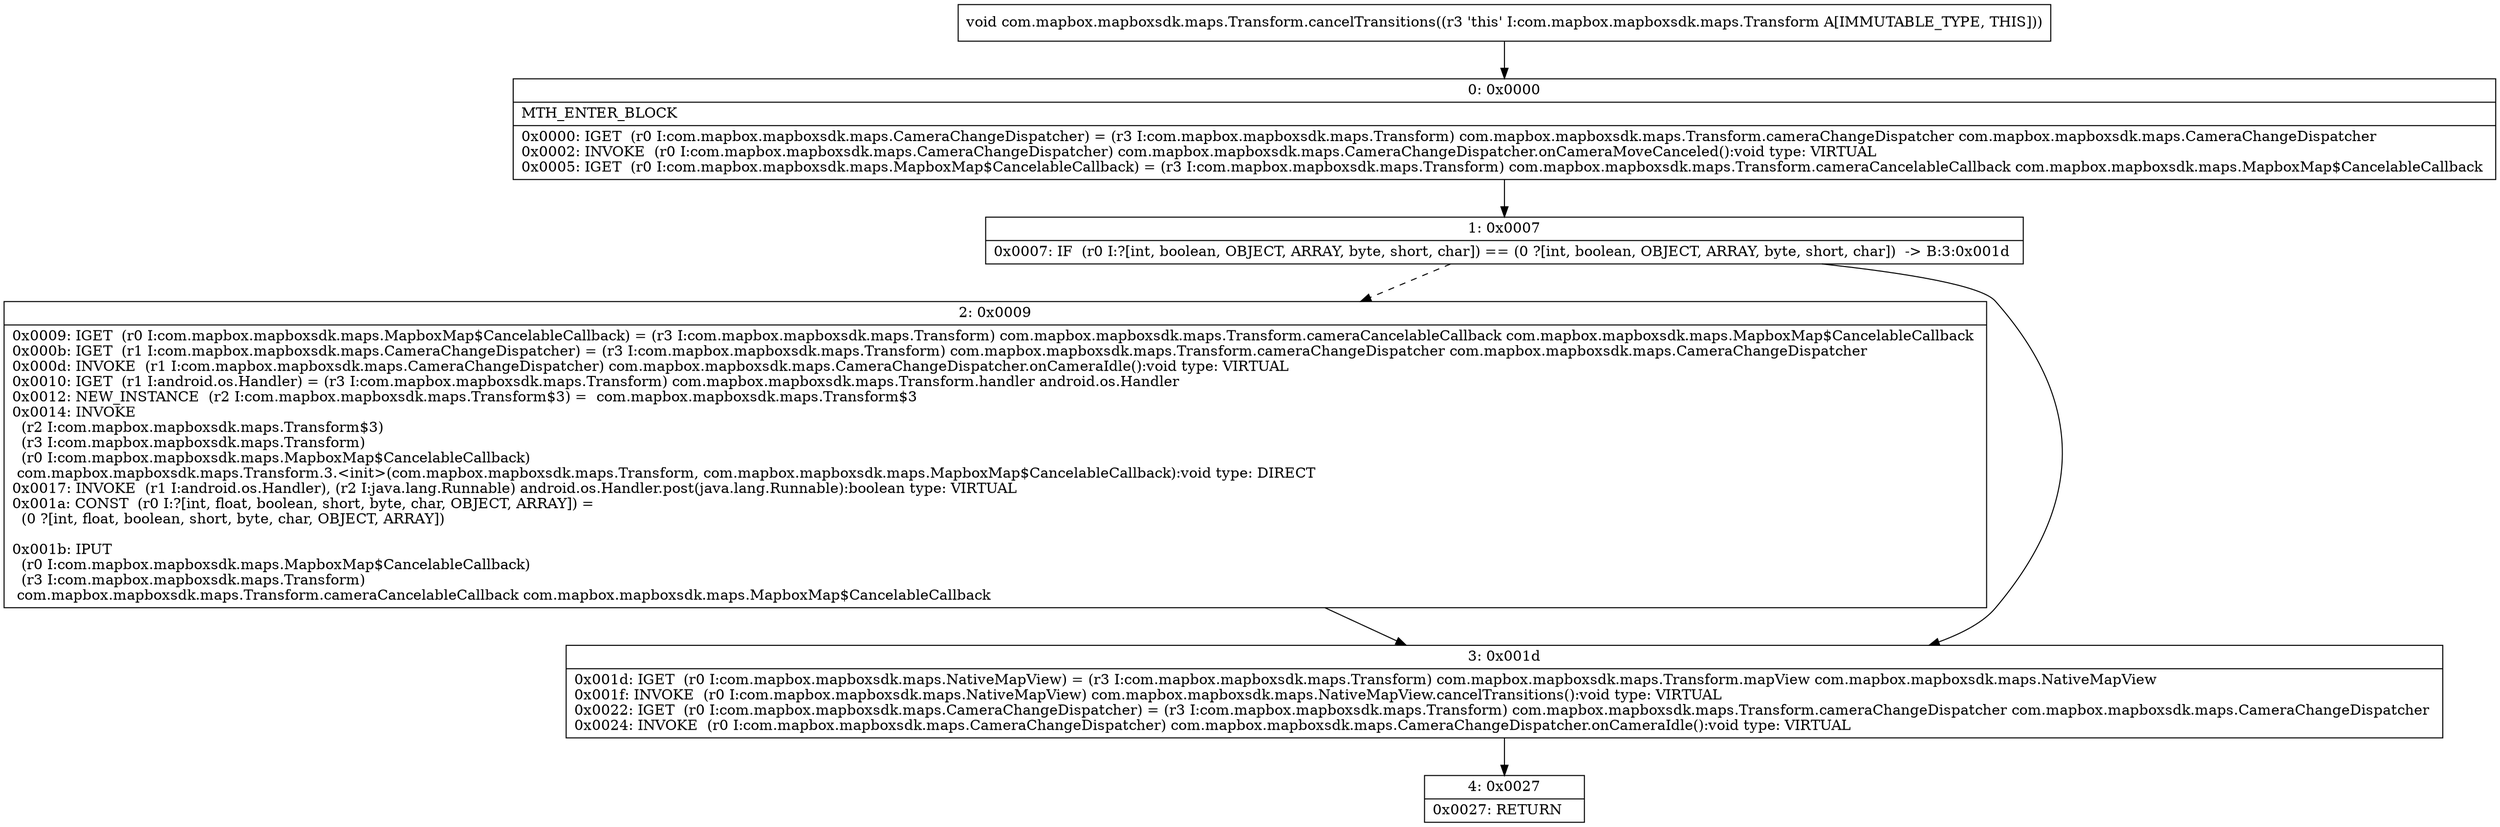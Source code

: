 digraph "CFG forcom.mapbox.mapboxsdk.maps.Transform.cancelTransitions()V" {
Node_0 [shape=record,label="{0\:\ 0x0000|MTH_ENTER_BLOCK\l|0x0000: IGET  (r0 I:com.mapbox.mapboxsdk.maps.CameraChangeDispatcher) = (r3 I:com.mapbox.mapboxsdk.maps.Transform) com.mapbox.mapboxsdk.maps.Transform.cameraChangeDispatcher com.mapbox.mapboxsdk.maps.CameraChangeDispatcher \l0x0002: INVOKE  (r0 I:com.mapbox.mapboxsdk.maps.CameraChangeDispatcher) com.mapbox.mapboxsdk.maps.CameraChangeDispatcher.onCameraMoveCanceled():void type: VIRTUAL \l0x0005: IGET  (r0 I:com.mapbox.mapboxsdk.maps.MapboxMap$CancelableCallback) = (r3 I:com.mapbox.mapboxsdk.maps.Transform) com.mapbox.mapboxsdk.maps.Transform.cameraCancelableCallback com.mapbox.mapboxsdk.maps.MapboxMap$CancelableCallback \l}"];
Node_1 [shape=record,label="{1\:\ 0x0007|0x0007: IF  (r0 I:?[int, boolean, OBJECT, ARRAY, byte, short, char]) == (0 ?[int, boolean, OBJECT, ARRAY, byte, short, char])  \-\> B:3:0x001d \l}"];
Node_2 [shape=record,label="{2\:\ 0x0009|0x0009: IGET  (r0 I:com.mapbox.mapboxsdk.maps.MapboxMap$CancelableCallback) = (r3 I:com.mapbox.mapboxsdk.maps.Transform) com.mapbox.mapboxsdk.maps.Transform.cameraCancelableCallback com.mapbox.mapboxsdk.maps.MapboxMap$CancelableCallback \l0x000b: IGET  (r1 I:com.mapbox.mapboxsdk.maps.CameraChangeDispatcher) = (r3 I:com.mapbox.mapboxsdk.maps.Transform) com.mapbox.mapboxsdk.maps.Transform.cameraChangeDispatcher com.mapbox.mapboxsdk.maps.CameraChangeDispatcher \l0x000d: INVOKE  (r1 I:com.mapbox.mapboxsdk.maps.CameraChangeDispatcher) com.mapbox.mapboxsdk.maps.CameraChangeDispatcher.onCameraIdle():void type: VIRTUAL \l0x0010: IGET  (r1 I:android.os.Handler) = (r3 I:com.mapbox.mapboxsdk.maps.Transform) com.mapbox.mapboxsdk.maps.Transform.handler android.os.Handler \l0x0012: NEW_INSTANCE  (r2 I:com.mapbox.mapboxsdk.maps.Transform$3) =  com.mapbox.mapboxsdk.maps.Transform$3 \l0x0014: INVOKE  \l  (r2 I:com.mapbox.mapboxsdk.maps.Transform$3)\l  (r3 I:com.mapbox.mapboxsdk.maps.Transform)\l  (r0 I:com.mapbox.mapboxsdk.maps.MapboxMap$CancelableCallback)\l com.mapbox.mapboxsdk.maps.Transform.3.\<init\>(com.mapbox.mapboxsdk.maps.Transform, com.mapbox.mapboxsdk.maps.MapboxMap$CancelableCallback):void type: DIRECT \l0x0017: INVOKE  (r1 I:android.os.Handler), (r2 I:java.lang.Runnable) android.os.Handler.post(java.lang.Runnable):boolean type: VIRTUAL \l0x001a: CONST  (r0 I:?[int, float, boolean, short, byte, char, OBJECT, ARRAY]) = \l  (0 ?[int, float, boolean, short, byte, char, OBJECT, ARRAY])\l \l0x001b: IPUT  \l  (r0 I:com.mapbox.mapboxsdk.maps.MapboxMap$CancelableCallback)\l  (r3 I:com.mapbox.mapboxsdk.maps.Transform)\l com.mapbox.mapboxsdk.maps.Transform.cameraCancelableCallback com.mapbox.mapboxsdk.maps.MapboxMap$CancelableCallback \l}"];
Node_3 [shape=record,label="{3\:\ 0x001d|0x001d: IGET  (r0 I:com.mapbox.mapboxsdk.maps.NativeMapView) = (r3 I:com.mapbox.mapboxsdk.maps.Transform) com.mapbox.mapboxsdk.maps.Transform.mapView com.mapbox.mapboxsdk.maps.NativeMapView \l0x001f: INVOKE  (r0 I:com.mapbox.mapboxsdk.maps.NativeMapView) com.mapbox.mapboxsdk.maps.NativeMapView.cancelTransitions():void type: VIRTUAL \l0x0022: IGET  (r0 I:com.mapbox.mapboxsdk.maps.CameraChangeDispatcher) = (r3 I:com.mapbox.mapboxsdk.maps.Transform) com.mapbox.mapboxsdk.maps.Transform.cameraChangeDispatcher com.mapbox.mapboxsdk.maps.CameraChangeDispatcher \l0x0024: INVOKE  (r0 I:com.mapbox.mapboxsdk.maps.CameraChangeDispatcher) com.mapbox.mapboxsdk.maps.CameraChangeDispatcher.onCameraIdle():void type: VIRTUAL \l}"];
Node_4 [shape=record,label="{4\:\ 0x0027|0x0027: RETURN   \l}"];
MethodNode[shape=record,label="{void com.mapbox.mapboxsdk.maps.Transform.cancelTransitions((r3 'this' I:com.mapbox.mapboxsdk.maps.Transform A[IMMUTABLE_TYPE, THIS])) }"];
MethodNode -> Node_0;
Node_0 -> Node_1;
Node_1 -> Node_2[style=dashed];
Node_1 -> Node_3;
Node_2 -> Node_3;
Node_3 -> Node_4;
}


